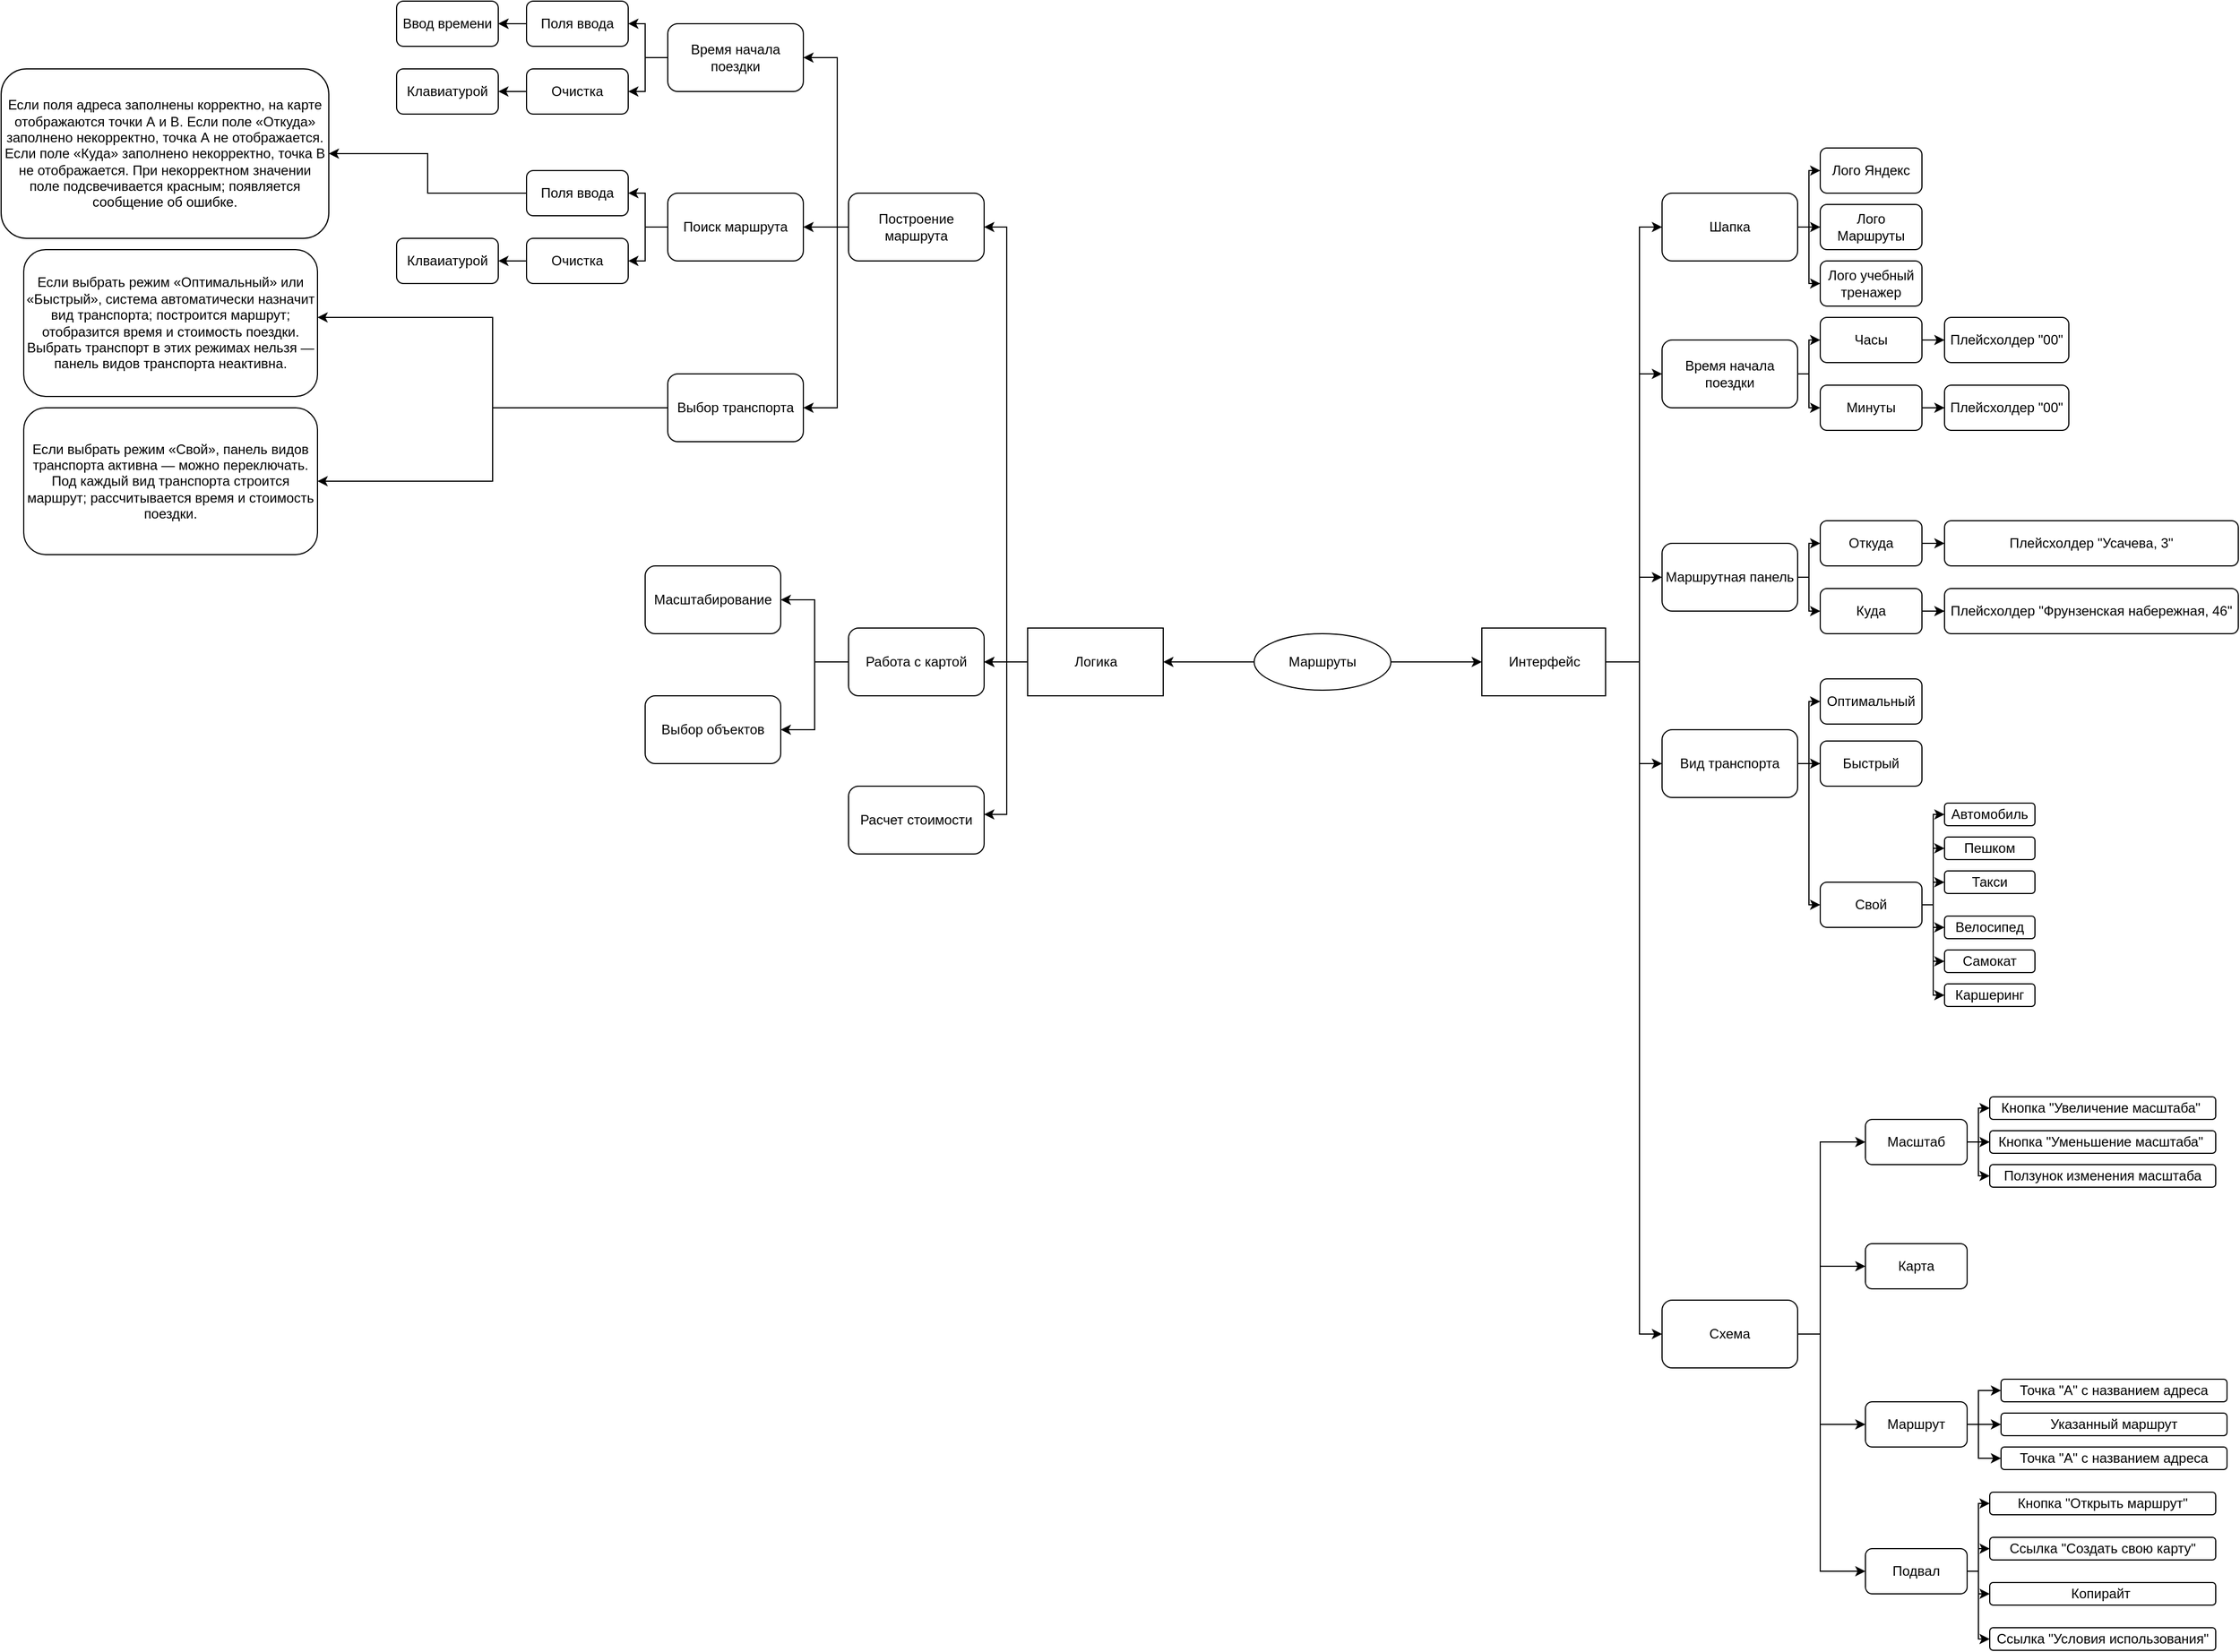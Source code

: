 <mxfile version="22.1.3" type="github">
  <diagram name="Страница — 1" id="AhU471OutzWVE26pQ0Ev">
    <mxGraphModel dx="1877" dy="1736" grid="1" gridSize="10" guides="1" tooltips="1" connect="1" arrows="1" fold="1" page="1" pageScale="1" pageWidth="827" pageHeight="1169" math="0" shadow="0">
      <root>
        <mxCell id="0" />
        <mxCell id="1" parent="0" />
        <mxCell id="ywmePfMpzFRgb4OI0cGg-9" value="" style="edgeStyle=orthogonalEdgeStyle;rounded=0;orthogonalLoop=1;jettySize=auto;html=1;" parent="1" source="ywmePfMpzFRgb4OI0cGg-3" target="ywmePfMpzFRgb4OI0cGg-8" edge="1">
          <mxGeometry relative="1" as="geometry" />
        </mxCell>
        <mxCell id="ywmePfMpzFRgb4OI0cGg-115" value="" style="edgeStyle=orthogonalEdgeStyle;rounded=0;orthogonalLoop=1;jettySize=auto;html=1;" parent="1" source="ywmePfMpzFRgb4OI0cGg-3" target="ywmePfMpzFRgb4OI0cGg-114" edge="1">
          <mxGeometry relative="1" as="geometry" />
        </mxCell>
        <mxCell id="ywmePfMpzFRgb4OI0cGg-3" value="Маршруты" style="ellipse;whiteSpace=wrap;html=1;" parent="1" vertex="1">
          <mxGeometry x="359" y="470" width="121" height="50" as="geometry" />
        </mxCell>
        <mxCell id="ywmePfMpzFRgb4OI0cGg-13" value="" style="edgeStyle=orthogonalEdgeStyle;rounded=0;orthogonalLoop=1;jettySize=auto;html=1;" parent="1" source="ywmePfMpzFRgb4OI0cGg-8" target="ywmePfMpzFRgb4OI0cGg-12" edge="1">
          <mxGeometry relative="1" as="geometry">
            <Array as="points">
              <mxPoint x="700" y="495" />
              <mxPoint x="700" y="240" />
            </Array>
          </mxGeometry>
        </mxCell>
        <mxCell id="ywmePfMpzFRgb4OI0cGg-23" value="" style="edgeStyle=orthogonalEdgeStyle;rounded=0;orthogonalLoop=1;jettySize=auto;html=1;" parent="1" source="ywmePfMpzFRgb4OI0cGg-8" target="ywmePfMpzFRgb4OI0cGg-22" edge="1">
          <mxGeometry relative="1" as="geometry">
            <Array as="points">
              <mxPoint x="700" y="495" />
              <mxPoint x="700" y="420" />
            </Array>
          </mxGeometry>
        </mxCell>
        <mxCell id="ywmePfMpzFRgb4OI0cGg-25" value="" style="edgeStyle=orthogonalEdgeStyle;rounded=0;orthogonalLoop=1;jettySize=auto;html=1;" parent="1" source="ywmePfMpzFRgb4OI0cGg-8" target="ywmePfMpzFRgb4OI0cGg-24" edge="1">
          <mxGeometry relative="1" as="geometry">
            <Array as="points">
              <mxPoint x="700" y="495" />
              <mxPoint x="700" y="585" />
            </Array>
          </mxGeometry>
        </mxCell>
        <mxCell id="ywmePfMpzFRgb4OI0cGg-113" value="" style="edgeStyle=orthogonalEdgeStyle;rounded=0;orthogonalLoop=1;jettySize=auto;html=1;" parent="1" source="ywmePfMpzFRgb4OI0cGg-8" target="ywmePfMpzFRgb4OI0cGg-112" edge="1">
          <mxGeometry relative="1" as="geometry">
            <Array as="points">
              <mxPoint x="700" y="495" />
              <mxPoint x="700" y="1090" />
            </Array>
          </mxGeometry>
        </mxCell>
        <mxCell id="ywmePfMpzFRgb4OI0cGg-119" value="" style="edgeStyle=orthogonalEdgeStyle;rounded=0;orthogonalLoop=1;jettySize=auto;html=1;" parent="1" source="ywmePfMpzFRgb4OI0cGg-8" target="ywmePfMpzFRgb4OI0cGg-118" edge="1">
          <mxGeometry relative="1" as="geometry">
            <Array as="points">
              <mxPoint x="700" y="495" />
              <mxPoint x="700" y="110" />
            </Array>
          </mxGeometry>
        </mxCell>
        <mxCell id="ywmePfMpzFRgb4OI0cGg-8" value="Интерфейс" style="whiteSpace=wrap;html=1;" parent="1" vertex="1">
          <mxGeometry x="560.5" y="465" width="109.5" height="60" as="geometry" />
        </mxCell>
        <mxCell id="ywmePfMpzFRgb4OI0cGg-38" value="" style="edgeStyle=orthogonalEdgeStyle;rounded=0;orthogonalLoop=1;jettySize=auto;html=1;" parent="1" source="ywmePfMpzFRgb4OI0cGg-12" target="ywmePfMpzFRgb4OI0cGg-37" edge="1">
          <mxGeometry relative="1" as="geometry">
            <Array as="points">
              <mxPoint x="850" y="240" />
              <mxPoint x="850" y="210" />
            </Array>
          </mxGeometry>
        </mxCell>
        <mxCell id="ywmePfMpzFRgb4OI0cGg-51" value="" style="edgeStyle=orthogonalEdgeStyle;rounded=0;orthogonalLoop=1;jettySize=auto;html=1;entryX=0;entryY=0.5;entryDx=0;entryDy=0;" parent="1" target="ywmePfMpzFRgb4OI0cGg-50" edge="1">
          <mxGeometry relative="1" as="geometry">
            <mxPoint x="850" y="240.043" as="sourcePoint" />
            <mxPoint x="910" y="290" as="targetPoint" />
            <Array as="points">
              <mxPoint x="850" y="270" />
            </Array>
          </mxGeometry>
        </mxCell>
        <mxCell id="ywmePfMpzFRgb4OI0cGg-12" value="Время начала поездки" style="rounded=1;whiteSpace=wrap;html=1;" parent="1" vertex="1">
          <mxGeometry x="720" y="210" width="120" height="60" as="geometry" />
        </mxCell>
        <mxCell id="ywmePfMpzFRgb4OI0cGg-54" value="" style="edgeStyle=orthogonalEdgeStyle;rounded=0;orthogonalLoop=1;jettySize=auto;html=1;" parent="1" source="ywmePfMpzFRgb4OI0cGg-22" target="ywmePfMpzFRgb4OI0cGg-53" edge="1">
          <mxGeometry relative="1" as="geometry">
            <Array as="points">
              <mxPoint x="850" y="420" />
              <mxPoint x="850" y="390" />
            </Array>
          </mxGeometry>
        </mxCell>
        <mxCell id="ywmePfMpzFRgb4OI0cGg-60" value="" style="edgeStyle=orthogonalEdgeStyle;rounded=0;orthogonalLoop=1;jettySize=auto;html=1;" parent="1" source="ywmePfMpzFRgb4OI0cGg-22" target="ywmePfMpzFRgb4OI0cGg-59" edge="1">
          <mxGeometry relative="1" as="geometry">
            <Array as="points">
              <mxPoint x="850" y="420" />
              <mxPoint x="850" y="450" />
            </Array>
          </mxGeometry>
        </mxCell>
        <mxCell id="ywmePfMpzFRgb4OI0cGg-22" value="Маршрутная панель" style="rounded=1;whiteSpace=wrap;html=1;" parent="1" vertex="1">
          <mxGeometry x="720" y="390" width="120" height="60" as="geometry" />
        </mxCell>
        <mxCell id="ywmePfMpzFRgb4OI0cGg-68" value="" style="edgeStyle=orthogonalEdgeStyle;rounded=0;orthogonalLoop=1;jettySize=auto;html=1;" parent="1" source="ywmePfMpzFRgb4OI0cGg-24" target="ywmePfMpzFRgb4OI0cGg-67" edge="1">
          <mxGeometry relative="1" as="geometry">
            <Array as="points">
              <mxPoint x="850" y="585" />
              <mxPoint x="850" y="530" />
            </Array>
          </mxGeometry>
        </mxCell>
        <mxCell id="ywmePfMpzFRgb4OI0cGg-70" value="" style="edgeStyle=orthogonalEdgeStyle;rounded=0;orthogonalLoop=1;jettySize=auto;html=1;" parent="1" source="ywmePfMpzFRgb4OI0cGg-24" target="ywmePfMpzFRgb4OI0cGg-69" edge="1">
          <mxGeometry relative="1" as="geometry" />
        </mxCell>
        <mxCell id="ywmePfMpzFRgb4OI0cGg-72" value="" style="edgeStyle=orthogonalEdgeStyle;rounded=0;orthogonalLoop=1;jettySize=auto;html=1;" parent="1" source="ywmePfMpzFRgb4OI0cGg-24" target="ywmePfMpzFRgb4OI0cGg-71" edge="1">
          <mxGeometry relative="1" as="geometry">
            <Array as="points">
              <mxPoint x="850" y="585" />
              <mxPoint x="850" y="710" />
            </Array>
          </mxGeometry>
        </mxCell>
        <mxCell id="ywmePfMpzFRgb4OI0cGg-24" value="Вид транспорта" style="rounded=1;whiteSpace=wrap;html=1;" parent="1" vertex="1">
          <mxGeometry x="720" y="555" width="120" height="60" as="geometry" />
        </mxCell>
        <mxCell id="ywmePfMpzFRgb4OI0cGg-234" value="" style="edgeStyle=orthogonalEdgeStyle;rounded=0;orthogonalLoop=1;jettySize=auto;html=1;" parent="1" source="ywmePfMpzFRgb4OI0cGg-37" target="ywmePfMpzFRgb4OI0cGg-233" edge="1">
          <mxGeometry relative="1" as="geometry" />
        </mxCell>
        <mxCell id="ywmePfMpzFRgb4OI0cGg-37" value="Часы" style="rounded=1;whiteSpace=wrap;html=1;" parent="1" vertex="1">
          <mxGeometry x="860" y="190" width="90" height="40" as="geometry" />
        </mxCell>
        <mxCell id="ywmePfMpzFRgb4OI0cGg-236" value="" style="edgeStyle=orthogonalEdgeStyle;rounded=0;orthogonalLoop=1;jettySize=auto;html=1;" parent="1" source="ywmePfMpzFRgb4OI0cGg-50" target="ywmePfMpzFRgb4OI0cGg-235" edge="1">
          <mxGeometry relative="1" as="geometry" />
        </mxCell>
        <mxCell id="ywmePfMpzFRgb4OI0cGg-50" value="Минуты" style="rounded=1;whiteSpace=wrap;html=1;" parent="1" vertex="1">
          <mxGeometry x="860" y="250" width="90" height="40" as="geometry" />
        </mxCell>
        <mxCell id="ywmePfMpzFRgb4OI0cGg-229" value="" style="edgeStyle=orthogonalEdgeStyle;rounded=0;orthogonalLoop=1;jettySize=auto;html=1;" parent="1" source="ywmePfMpzFRgb4OI0cGg-53" target="ywmePfMpzFRgb4OI0cGg-228" edge="1">
          <mxGeometry relative="1" as="geometry" />
        </mxCell>
        <mxCell id="ywmePfMpzFRgb4OI0cGg-53" value="Откуда" style="whiteSpace=wrap;html=1;rounded=1;" parent="1" vertex="1">
          <mxGeometry x="860" y="370" width="90" height="40" as="geometry" />
        </mxCell>
        <mxCell id="ywmePfMpzFRgb4OI0cGg-231" value="" style="edgeStyle=orthogonalEdgeStyle;rounded=0;orthogonalLoop=1;jettySize=auto;html=1;" parent="1" source="ywmePfMpzFRgb4OI0cGg-59" target="ywmePfMpzFRgb4OI0cGg-230" edge="1">
          <mxGeometry relative="1" as="geometry" />
        </mxCell>
        <mxCell id="ywmePfMpzFRgb4OI0cGg-59" value="Куда" style="whiteSpace=wrap;html=1;rounded=1;" parent="1" vertex="1">
          <mxGeometry x="860" y="430" width="90" height="40" as="geometry" />
        </mxCell>
        <mxCell id="ywmePfMpzFRgb4OI0cGg-67" value="Оптимальный" style="whiteSpace=wrap;html=1;rounded=1;" parent="1" vertex="1">
          <mxGeometry x="860" y="510" width="90" height="40" as="geometry" />
        </mxCell>
        <mxCell id="ywmePfMpzFRgb4OI0cGg-69" value="Быстрый" style="rounded=1;whiteSpace=wrap;html=1;" parent="1" vertex="1">
          <mxGeometry x="860" y="565" width="90" height="40" as="geometry" />
        </mxCell>
        <mxCell id="ywmePfMpzFRgb4OI0cGg-88" value="" style="edgeStyle=orthogonalEdgeStyle;rounded=0;orthogonalLoop=1;jettySize=auto;html=1;" parent="1" source="ywmePfMpzFRgb4OI0cGg-71" target="ywmePfMpzFRgb4OI0cGg-87" edge="1">
          <mxGeometry relative="1" as="geometry">
            <Array as="points">
              <mxPoint x="960" y="710" />
            </Array>
          </mxGeometry>
        </mxCell>
        <mxCell id="ywmePfMpzFRgb4OI0cGg-94" value="" style="edgeStyle=orthogonalEdgeStyle;rounded=0;orthogonalLoop=1;jettySize=auto;html=1;" parent="1" source="ywmePfMpzFRgb4OI0cGg-71" target="ywmePfMpzFRgb4OI0cGg-93" edge="1">
          <mxGeometry relative="1" as="geometry">
            <Array as="points">
              <mxPoint x="960" y="710" />
              <mxPoint x="960" y="660" />
            </Array>
          </mxGeometry>
        </mxCell>
        <mxCell id="ywmePfMpzFRgb4OI0cGg-98" value="" style="edgeStyle=orthogonalEdgeStyle;rounded=0;orthogonalLoop=1;jettySize=auto;html=1;" parent="1" source="ywmePfMpzFRgb4OI0cGg-71" target="ywmePfMpzFRgb4OI0cGg-97" edge="1">
          <mxGeometry relative="1" as="geometry">
            <Array as="points">
              <mxPoint x="960" y="710" />
              <mxPoint x="960" y="690" />
            </Array>
          </mxGeometry>
        </mxCell>
        <mxCell id="ywmePfMpzFRgb4OI0cGg-104" value="" style="edgeStyle=orthogonalEdgeStyle;rounded=0;orthogonalLoop=1;jettySize=auto;html=1;" parent="1" source="ywmePfMpzFRgb4OI0cGg-71" target="ywmePfMpzFRgb4OI0cGg-103" edge="1">
          <mxGeometry relative="1" as="geometry">
            <Array as="points">
              <mxPoint x="960" y="710" />
              <mxPoint x="960" y="730" />
            </Array>
          </mxGeometry>
        </mxCell>
        <mxCell id="ywmePfMpzFRgb4OI0cGg-106" value="" style="edgeStyle=orthogonalEdgeStyle;rounded=0;orthogonalLoop=1;jettySize=auto;html=1;" parent="1" source="ywmePfMpzFRgb4OI0cGg-71" target="ywmePfMpzFRgb4OI0cGg-105" edge="1">
          <mxGeometry relative="1" as="geometry">
            <Array as="points">
              <mxPoint x="960" y="710" />
              <mxPoint x="960" y="760" />
            </Array>
          </mxGeometry>
        </mxCell>
        <mxCell id="ywmePfMpzFRgb4OI0cGg-108" value="" style="edgeStyle=orthogonalEdgeStyle;rounded=0;orthogonalLoop=1;jettySize=auto;html=1;" parent="1" source="ywmePfMpzFRgb4OI0cGg-71" target="ywmePfMpzFRgb4OI0cGg-107" edge="1">
          <mxGeometry relative="1" as="geometry">
            <Array as="points">
              <mxPoint x="960" y="710" />
              <mxPoint x="960" y="790" />
            </Array>
          </mxGeometry>
        </mxCell>
        <mxCell id="ywmePfMpzFRgb4OI0cGg-71" value="Свой" style="rounded=1;whiteSpace=wrap;html=1;" parent="1" vertex="1">
          <mxGeometry x="860" y="690" width="90" height="40" as="geometry" />
        </mxCell>
        <mxCell id="ywmePfMpzFRgb4OI0cGg-87" value="Автомобиль" style="whiteSpace=wrap;html=1;rounded=1;" parent="1" vertex="1">
          <mxGeometry x="970" y="620" width="80" height="20" as="geometry" />
        </mxCell>
        <mxCell id="ywmePfMpzFRgb4OI0cGg-93" value="Пешком" style="whiteSpace=wrap;html=1;rounded=1;" parent="1" vertex="1">
          <mxGeometry x="970" y="650" width="80" height="20" as="geometry" />
        </mxCell>
        <mxCell id="ywmePfMpzFRgb4OI0cGg-97" value="Такси" style="whiteSpace=wrap;html=1;rounded=1;" parent="1" vertex="1">
          <mxGeometry x="970" y="680" width="80" height="20" as="geometry" />
        </mxCell>
        <mxCell id="ywmePfMpzFRgb4OI0cGg-103" value="Велосипед" style="rounded=1;whiteSpace=wrap;html=1;" parent="1" vertex="1">
          <mxGeometry x="970" y="720" width="80" height="20" as="geometry" />
        </mxCell>
        <mxCell id="ywmePfMpzFRgb4OI0cGg-105" value="Самокат" style="rounded=1;whiteSpace=wrap;html=1;" parent="1" vertex="1">
          <mxGeometry x="970" y="750" width="80" height="20" as="geometry" />
        </mxCell>
        <mxCell id="ywmePfMpzFRgb4OI0cGg-107" value="Каршеринг" style="rounded=1;whiteSpace=wrap;html=1;" parent="1" vertex="1">
          <mxGeometry x="970" y="780" width="80" height="20" as="geometry" />
        </mxCell>
        <mxCell id="ywmePfMpzFRgb4OI0cGg-142" value="" style="edgeStyle=orthogonalEdgeStyle;rounded=0;orthogonalLoop=1;jettySize=auto;html=1;" parent="1" source="ywmePfMpzFRgb4OI0cGg-112" target="ywmePfMpzFRgb4OI0cGg-141" edge="1">
          <mxGeometry relative="1" as="geometry">
            <Array as="points">
              <mxPoint x="860" y="1090" />
              <mxPoint x="860" y="920" />
            </Array>
          </mxGeometry>
        </mxCell>
        <mxCell id="ywmePfMpzFRgb4OI0cGg-148" value="" style="edgeStyle=orthogonalEdgeStyle;rounded=0;orthogonalLoop=1;jettySize=auto;html=1;" parent="1" source="ywmePfMpzFRgb4OI0cGg-112" target="ywmePfMpzFRgb4OI0cGg-147" edge="1">
          <mxGeometry relative="1" as="geometry">
            <Array as="points">
              <mxPoint x="860" y="1090" />
              <mxPoint x="860" y="1030" />
            </Array>
          </mxGeometry>
        </mxCell>
        <mxCell id="ywmePfMpzFRgb4OI0cGg-150" value="" style="edgeStyle=orthogonalEdgeStyle;rounded=0;orthogonalLoop=1;jettySize=auto;html=1;" parent="1" source="ywmePfMpzFRgb4OI0cGg-112" target="ywmePfMpzFRgb4OI0cGg-149" edge="1">
          <mxGeometry relative="1" as="geometry">
            <Array as="points">
              <mxPoint x="860" y="1090" />
              <mxPoint x="860" y="1300" />
            </Array>
          </mxGeometry>
        </mxCell>
        <mxCell id="ywmePfMpzFRgb4OI0cGg-167" value="" style="edgeStyle=orthogonalEdgeStyle;rounded=0;orthogonalLoop=1;jettySize=auto;html=1;" parent="1" source="ywmePfMpzFRgb4OI0cGg-112" target="ywmePfMpzFRgb4OI0cGg-166" edge="1">
          <mxGeometry relative="1" as="geometry">
            <Array as="points">
              <mxPoint x="860" y="1090" />
              <mxPoint x="860" y="1170" />
            </Array>
          </mxGeometry>
        </mxCell>
        <mxCell id="ywmePfMpzFRgb4OI0cGg-112" value="Схема" style="rounded=1;whiteSpace=wrap;html=1;" parent="1" vertex="1">
          <mxGeometry x="720" y="1060" width="120" height="60" as="geometry" />
        </mxCell>
        <mxCell id="ywmePfMpzFRgb4OI0cGg-127" value="" style="edgeStyle=orthogonalEdgeStyle;rounded=0;orthogonalLoop=1;jettySize=auto;html=1;" parent="1" source="ywmePfMpzFRgb4OI0cGg-114" target="ywmePfMpzFRgb4OI0cGg-126" edge="1">
          <mxGeometry relative="1" as="geometry">
            <Array as="points">
              <mxPoint x="140" y="495" />
            </Array>
          </mxGeometry>
        </mxCell>
        <mxCell id="ywmePfMpzFRgb4OI0cGg-131" value="" style="edgeStyle=orthogonalEdgeStyle;rounded=0;orthogonalLoop=1;jettySize=auto;html=1;" parent="1" source="ywmePfMpzFRgb4OI0cGg-114" target="ywmePfMpzFRgb4OI0cGg-130" edge="1">
          <mxGeometry relative="1" as="geometry" />
        </mxCell>
        <mxCell id="ywmePfMpzFRgb4OI0cGg-132" value="" style="edgeStyle=orthogonalEdgeStyle;rounded=0;orthogonalLoop=1;jettySize=auto;html=1;" parent="1" source="ywmePfMpzFRgb4OI0cGg-114" target="ywmePfMpzFRgb4OI0cGg-130" edge="1">
          <mxGeometry relative="1" as="geometry" />
        </mxCell>
        <mxCell id="ywmePfMpzFRgb4OI0cGg-134" value="" style="edgeStyle=orthogonalEdgeStyle;rounded=0;orthogonalLoop=1;jettySize=auto;html=1;" parent="1" source="ywmePfMpzFRgb4OI0cGg-114" target="ywmePfMpzFRgb4OI0cGg-133" edge="1">
          <mxGeometry relative="1" as="geometry">
            <Array as="points">
              <mxPoint x="140" y="495" />
              <mxPoint x="140" y="630" />
            </Array>
          </mxGeometry>
        </mxCell>
        <mxCell id="ywmePfMpzFRgb4OI0cGg-114" value="Логика" style="whiteSpace=wrap;html=1;" parent="1" vertex="1">
          <mxGeometry x="158.5" y="465" width="120" height="60" as="geometry" />
        </mxCell>
        <mxCell id="ywmePfMpzFRgb4OI0cGg-121" value="" style="edgeStyle=orthogonalEdgeStyle;rounded=0;orthogonalLoop=1;jettySize=auto;html=1;" parent="1" source="ywmePfMpzFRgb4OI0cGg-118" target="ywmePfMpzFRgb4OI0cGg-120" edge="1">
          <mxGeometry relative="1" as="geometry">
            <Array as="points">
              <mxPoint x="850" y="110" />
              <mxPoint x="850" y="60" />
            </Array>
          </mxGeometry>
        </mxCell>
        <mxCell id="ywmePfMpzFRgb4OI0cGg-123" value="" style="edgeStyle=orthogonalEdgeStyle;rounded=0;orthogonalLoop=1;jettySize=auto;html=1;" parent="1" source="ywmePfMpzFRgb4OI0cGg-118" target="ywmePfMpzFRgb4OI0cGg-122" edge="1">
          <mxGeometry relative="1" as="geometry" />
        </mxCell>
        <mxCell id="ywmePfMpzFRgb4OI0cGg-125" value="" style="edgeStyle=orthogonalEdgeStyle;rounded=0;orthogonalLoop=1;jettySize=auto;html=1;" parent="1" source="ywmePfMpzFRgb4OI0cGg-118" target="ywmePfMpzFRgb4OI0cGg-124" edge="1">
          <mxGeometry relative="1" as="geometry">
            <Array as="points">
              <mxPoint x="850" y="110" />
              <mxPoint x="850" y="160" />
            </Array>
          </mxGeometry>
        </mxCell>
        <mxCell id="ywmePfMpzFRgb4OI0cGg-118" value="Шапка" style="rounded=1;whiteSpace=wrap;html=1;" parent="1" vertex="1">
          <mxGeometry x="720" y="80" width="120" height="60" as="geometry" />
        </mxCell>
        <mxCell id="ywmePfMpzFRgb4OI0cGg-120" value="Лого Яндекс" style="whiteSpace=wrap;html=1;rounded=1;" parent="1" vertex="1">
          <mxGeometry x="860" y="40" width="90" height="40" as="geometry" />
        </mxCell>
        <mxCell id="ywmePfMpzFRgb4OI0cGg-122" value="Лого Маршруты" style="rounded=1;whiteSpace=wrap;html=1;" parent="1" vertex="1">
          <mxGeometry x="860" y="90" width="90" height="40" as="geometry" />
        </mxCell>
        <mxCell id="ywmePfMpzFRgb4OI0cGg-124" value="Лого учебный тренажер" style="rounded=1;whiteSpace=wrap;html=1;" parent="1" vertex="1">
          <mxGeometry x="860" y="140" width="90" height="40" as="geometry" />
        </mxCell>
        <mxCell id="ywmePfMpzFRgb4OI0cGg-136" value="" style="edgeStyle=orthogonalEdgeStyle;rounded=0;orthogonalLoop=1;jettySize=auto;html=1;" parent="1" source="ywmePfMpzFRgb4OI0cGg-126" target="ywmePfMpzFRgb4OI0cGg-135" edge="1">
          <mxGeometry relative="1" as="geometry">
            <Array as="points">
              <mxPoint x="-10" y="110" />
              <mxPoint x="-10" y="-40" />
            </Array>
          </mxGeometry>
        </mxCell>
        <mxCell id="ywmePfMpzFRgb4OI0cGg-138" value="" style="edgeStyle=orthogonalEdgeStyle;rounded=0;orthogonalLoop=1;jettySize=auto;html=1;" parent="1" source="ywmePfMpzFRgb4OI0cGg-126" target="ywmePfMpzFRgb4OI0cGg-137" edge="1">
          <mxGeometry relative="1" as="geometry">
            <Array as="points">
              <mxPoint x="-20" y="110" />
              <mxPoint x="-20" y="110" />
            </Array>
          </mxGeometry>
        </mxCell>
        <mxCell id="ywmePfMpzFRgb4OI0cGg-140" value="" style="edgeStyle=orthogonalEdgeStyle;rounded=0;orthogonalLoop=1;jettySize=auto;html=1;" parent="1" source="ywmePfMpzFRgb4OI0cGg-126" target="ywmePfMpzFRgb4OI0cGg-139" edge="1">
          <mxGeometry relative="1" as="geometry">
            <Array as="points">
              <mxPoint x="-10" y="110" />
              <mxPoint x="-10" y="270" />
            </Array>
          </mxGeometry>
        </mxCell>
        <mxCell id="ywmePfMpzFRgb4OI0cGg-126" value="Построение маршрута" style="rounded=1;whiteSpace=wrap;html=1;" parent="1" vertex="1">
          <mxGeometry y="80" width="120" height="60" as="geometry" />
        </mxCell>
        <mxCell id="ywmePfMpzFRgb4OI0cGg-253" value="" style="edgeStyle=orthogonalEdgeStyle;rounded=0;orthogonalLoop=1;jettySize=auto;html=1;" parent="1" source="ywmePfMpzFRgb4OI0cGg-130" target="ywmePfMpzFRgb4OI0cGg-252" edge="1">
          <mxGeometry relative="1" as="geometry" />
        </mxCell>
        <mxCell id="ywmePfMpzFRgb4OI0cGg-255" style="edgeStyle=orthogonalEdgeStyle;rounded=0;orthogonalLoop=1;jettySize=auto;html=1;entryX=1;entryY=0.5;entryDx=0;entryDy=0;" parent="1" source="ywmePfMpzFRgb4OI0cGg-130" target="ywmePfMpzFRgb4OI0cGg-254" edge="1">
          <mxGeometry relative="1" as="geometry" />
        </mxCell>
        <mxCell id="ywmePfMpzFRgb4OI0cGg-130" value="Работа с картой" style="rounded=1;whiteSpace=wrap;html=1;" parent="1" vertex="1">
          <mxGeometry y="465" width="120" height="60" as="geometry" />
        </mxCell>
        <mxCell id="ywmePfMpzFRgb4OI0cGg-133" value="Расчет стоимости" style="rounded=1;whiteSpace=wrap;html=1;" parent="1" vertex="1">
          <mxGeometry y="605" width="120" height="60" as="geometry" />
        </mxCell>
        <mxCell id="ywmePfMpzFRgb4OI0cGg-211" value="" style="edgeStyle=orthogonalEdgeStyle;rounded=0;orthogonalLoop=1;jettySize=auto;html=1;" parent="1" source="ywmePfMpzFRgb4OI0cGg-135" target="ywmePfMpzFRgb4OI0cGg-210" edge="1">
          <mxGeometry relative="1" as="geometry" />
        </mxCell>
        <mxCell id="ywmePfMpzFRgb4OI0cGg-243" value="" style="edgeStyle=orthogonalEdgeStyle;rounded=0;orthogonalLoop=1;jettySize=auto;html=1;" parent="1" source="ywmePfMpzFRgb4OI0cGg-135" target="ywmePfMpzFRgb4OI0cGg-241" edge="1">
          <mxGeometry relative="1" as="geometry" />
        </mxCell>
        <mxCell id="ywmePfMpzFRgb4OI0cGg-135" value="Время начала поездки" style="whiteSpace=wrap;html=1;rounded=1;" parent="1" vertex="1">
          <mxGeometry x="-160" y="-70" width="120" height="60" as="geometry" />
        </mxCell>
        <mxCell id="ywmePfMpzFRgb4OI0cGg-204" value="" style="edgeStyle=orthogonalEdgeStyle;rounded=0;orthogonalLoop=1;jettySize=auto;html=1;" parent="1" source="ywmePfMpzFRgb4OI0cGg-137" target="ywmePfMpzFRgb4OI0cGg-203" edge="1">
          <mxGeometry relative="1" as="geometry" />
        </mxCell>
        <mxCell id="ywmePfMpzFRgb4OI0cGg-223" value="" style="edgeStyle=orthogonalEdgeStyle;rounded=0;orthogonalLoop=1;jettySize=auto;html=1;" parent="1" source="ywmePfMpzFRgb4OI0cGg-137" target="ywmePfMpzFRgb4OI0cGg-222" edge="1">
          <mxGeometry relative="1" as="geometry" />
        </mxCell>
        <mxCell id="ywmePfMpzFRgb4OI0cGg-137" value="Поиск маршрута" style="whiteSpace=wrap;html=1;rounded=1;" parent="1" vertex="1">
          <mxGeometry x="-160" y="80" width="120" height="60" as="geometry" />
        </mxCell>
        <mxCell id="ywmePfMpzFRgb4OI0cGg-247" value="" style="edgeStyle=orthogonalEdgeStyle;rounded=0;orthogonalLoop=1;jettySize=auto;html=1;" parent="1" source="ywmePfMpzFRgb4OI0cGg-139" target="ywmePfMpzFRgb4OI0cGg-246" edge="1">
          <mxGeometry relative="1" as="geometry">
            <Array as="points">
              <mxPoint x="-315" y="270" />
              <mxPoint x="-315" y="190" />
            </Array>
          </mxGeometry>
        </mxCell>
        <mxCell id="ywmePfMpzFRgb4OI0cGg-249" style="edgeStyle=orthogonalEdgeStyle;rounded=0;orthogonalLoop=1;jettySize=auto;html=1;entryX=1;entryY=0.5;entryDx=0;entryDy=0;" parent="1" source="ywmePfMpzFRgb4OI0cGg-139" target="ywmePfMpzFRgb4OI0cGg-248" edge="1">
          <mxGeometry relative="1" as="geometry" />
        </mxCell>
        <mxCell id="ywmePfMpzFRgb4OI0cGg-139" value="Выбор транспорта" style="whiteSpace=wrap;html=1;rounded=1;" parent="1" vertex="1">
          <mxGeometry x="-160" y="240" width="120" height="60" as="geometry" />
        </mxCell>
        <mxCell id="ywmePfMpzFRgb4OI0cGg-152" value="" style="edgeStyle=orthogonalEdgeStyle;rounded=0;orthogonalLoop=1;jettySize=auto;html=1;" parent="1" source="ywmePfMpzFRgb4OI0cGg-141" target="ywmePfMpzFRgb4OI0cGg-151" edge="1">
          <mxGeometry relative="1" as="geometry">
            <Array as="points">
              <mxPoint x="1000" y="920" />
              <mxPoint x="1000" y="890" />
            </Array>
          </mxGeometry>
        </mxCell>
        <mxCell id="ywmePfMpzFRgb4OI0cGg-154" value="" style="edgeStyle=orthogonalEdgeStyle;rounded=0;orthogonalLoop=1;jettySize=auto;html=1;" parent="1" source="ywmePfMpzFRgb4OI0cGg-141" target="ywmePfMpzFRgb4OI0cGg-153" edge="1">
          <mxGeometry relative="1" as="geometry" />
        </mxCell>
        <mxCell id="ywmePfMpzFRgb4OI0cGg-156" value="" style="edgeStyle=orthogonalEdgeStyle;rounded=0;orthogonalLoop=1;jettySize=auto;html=1;" parent="1" source="ywmePfMpzFRgb4OI0cGg-141" target="ywmePfMpzFRgb4OI0cGg-155" edge="1">
          <mxGeometry relative="1" as="geometry">
            <Array as="points">
              <mxPoint x="1000" y="920" />
              <mxPoint x="1000" y="950" />
            </Array>
          </mxGeometry>
        </mxCell>
        <mxCell id="ywmePfMpzFRgb4OI0cGg-141" value="Масштаб" style="whiteSpace=wrap;html=1;rounded=1;" parent="1" vertex="1">
          <mxGeometry x="900" y="900" width="90" height="40" as="geometry" />
        </mxCell>
        <mxCell id="ywmePfMpzFRgb4OI0cGg-147" value="Карта" style="whiteSpace=wrap;html=1;rounded=1;" parent="1" vertex="1">
          <mxGeometry x="900" y="1010" width="90" height="40" as="geometry" />
        </mxCell>
        <mxCell id="ywmePfMpzFRgb4OI0cGg-158" value="" style="edgeStyle=orthogonalEdgeStyle;rounded=0;orthogonalLoop=1;jettySize=auto;html=1;" parent="1" source="ywmePfMpzFRgb4OI0cGg-149" target="ywmePfMpzFRgb4OI0cGg-157" edge="1">
          <mxGeometry relative="1" as="geometry">
            <Array as="points">
              <mxPoint x="1000" y="1300" />
            </Array>
          </mxGeometry>
        </mxCell>
        <mxCell id="ywmePfMpzFRgb4OI0cGg-160" value="" style="edgeStyle=orthogonalEdgeStyle;rounded=0;orthogonalLoop=1;jettySize=auto;html=1;" parent="1" source="ywmePfMpzFRgb4OI0cGg-149" target="ywmePfMpzFRgb4OI0cGg-159" edge="1">
          <mxGeometry relative="1" as="geometry">
            <Array as="points">
              <mxPoint x="1000" y="1300" />
              <mxPoint x="1000" y="1280" />
            </Array>
          </mxGeometry>
        </mxCell>
        <mxCell id="ywmePfMpzFRgb4OI0cGg-163" value="" style="edgeStyle=orthogonalEdgeStyle;rounded=0;orthogonalLoop=1;jettySize=auto;html=1;" parent="1" source="ywmePfMpzFRgb4OI0cGg-149" target="ywmePfMpzFRgb4OI0cGg-162" edge="1">
          <mxGeometry relative="1" as="geometry">
            <Array as="points">
              <mxPoint x="1000" y="1300" />
              <mxPoint x="1000" y="1320" />
            </Array>
          </mxGeometry>
        </mxCell>
        <mxCell id="ywmePfMpzFRgb4OI0cGg-165" value="" style="edgeStyle=orthogonalEdgeStyle;rounded=0;orthogonalLoop=1;jettySize=auto;html=1;" parent="1" source="ywmePfMpzFRgb4OI0cGg-149" target="ywmePfMpzFRgb4OI0cGg-164" edge="1">
          <mxGeometry relative="1" as="geometry">
            <Array as="points">
              <mxPoint x="1000" y="1300" />
              <mxPoint x="1000" y="1360" />
            </Array>
          </mxGeometry>
        </mxCell>
        <mxCell id="ywmePfMpzFRgb4OI0cGg-149" value="Подвал" style="rounded=1;whiteSpace=wrap;html=1;" parent="1" vertex="1">
          <mxGeometry x="900" y="1280" width="90" height="40" as="geometry" />
        </mxCell>
        <mxCell id="ywmePfMpzFRgb4OI0cGg-151" value="Кнопка &quot;Увеличение масштаба&quot;&amp;nbsp;" style="whiteSpace=wrap;html=1;rounded=1;" parent="1" vertex="1">
          <mxGeometry x="1010" y="880" width="200" height="20" as="geometry" />
        </mxCell>
        <mxCell id="ywmePfMpzFRgb4OI0cGg-153" value="Кнопка &quot;Уменьшение масштаба&quot;&amp;nbsp;" style="whiteSpace=wrap;html=1;rounded=1;" parent="1" vertex="1">
          <mxGeometry x="1010" y="910" width="200" height="20" as="geometry" />
        </mxCell>
        <mxCell id="ywmePfMpzFRgb4OI0cGg-155" value="Ползунок изменения масштаба" style="rounded=1;whiteSpace=wrap;html=1;" parent="1" vertex="1">
          <mxGeometry x="1010" y="940" width="200" height="20" as="geometry" />
        </mxCell>
        <mxCell id="ywmePfMpzFRgb4OI0cGg-157" value="Кнопка &quot;Открыть маршрут&quot;" style="whiteSpace=wrap;html=1;rounded=1;" parent="1" vertex="1">
          <mxGeometry x="1010" y="1230" width="200" height="20" as="geometry" />
        </mxCell>
        <mxCell id="ywmePfMpzFRgb4OI0cGg-159" value="Ссылка &quot;Создать свою карту&quot;" style="rounded=1;whiteSpace=wrap;html=1;" parent="1" vertex="1">
          <mxGeometry x="1010" y="1270" width="200" height="20" as="geometry" />
        </mxCell>
        <mxCell id="ywmePfMpzFRgb4OI0cGg-162" value="Копирайт&amp;nbsp;" style="whiteSpace=wrap;html=1;rounded=1;" parent="1" vertex="1">
          <mxGeometry x="1010" y="1310" width="200" height="20" as="geometry" />
        </mxCell>
        <mxCell id="ywmePfMpzFRgb4OI0cGg-164" value="Ссылка &quot;Условия использования&quot;" style="rounded=1;whiteSpace=wrap;html=1;" parent="1" vertex="1">
          <mxGeometry x="1010" y="1350" width="200" height="20" as="geometry" />
        </mxCell>
        <mxCell id="ywmePfMpzFRgb4OI0cGg-169" value="" style="edgeStyle=orthogonalEdgeStyle;rounded=0;orthogonalLoop=1;jettySize=auto;html=1;" parent="1" source="ywmePfMpzFRgb4OI0cGg-166" target="ywmePfMpzFRgb4OI0cGg-168" edge="1">
          <mxGeometry relative="1" as="geometry">
            <Array as="points">
              <mxPoint x="1000" y="1170" />
              <mxPoint x="1000" y="1140" />
            </Array>
          </mxGeometry>
        </mxCell>
        <mxCell id="ywmePfMpzFRgb4OI0cGg-175" value="" style="edgeStyle=orthogonalEdgeStyle;rounded=0;orthogonalLoop=1;jettySize=auto;html=1;entryX=0;entryY=0.5;entryDx=0;entryDy=0;" parent="1" source="ywmePfMpzFRgb4OI0cGg-166" target="ywmePfMpzFRgb4OI0cGg-176" edge="1">
          <mxGeometry relative="1" as="geometry">
            <Array as="points">
              <mxPoint x="1000" y="1170" />
              <mxPoint x="1000" y="1200" />
            </Array>
          </mxGeometry>
        </mxCell>
        <mxCell id="ywmePfMpzFRgb4OI0cGg-186" value="" style="edgeStyle=orthogonalEdgeStyle;rounded=0;orthogonalLoop=1;jettySize=auto;html=1;entryX=0;entryY=0.5;entryDx=0;entryDy=0;" parent="1" source="ywmePfMpzFRgb4OI0cGg-166" target="ywmePfMpzFRgb4OI0cGg-174" edge="1">
          <mxGeometry relative="1" as="geometry">
            <Array as="points" />
          </mxGeometry>
        </mxCell>
        <mxCell id="ywmePfMpzFRgb4OI0cGg-166" value="Маршрут" style="rounded=1;whiteSpace=wrap;html=1;" parent="1" vertex="1">
          <mxGeometry x="900" y="1150" width="90" height="40" as="geometry" />
        </mxCell>
        <mxCell id="ywmePfMpzFRgb4OI0cGg-168" value="Точка &quot;A&quot; с названием адреса" style="whiteSpace=wrap;html=1;rounded=1;" parent="1" vertex="1">
          <mxGeometry x="1020" y="1130" width="200" height="20" as="geometry" />
        </mxCell>
        <mxCell id="ywmePfMpzFRgb4OI0cGg-174" value="Указанный маршрут" style="rounded=1;whiteSpace=wrap;html=1;" parent="1" vertex="1">
          <mxGeometry x="1020" y="1160" width="200" height="20" as="geometry" />
        </mxCell>
        <mxCell id="ywmePfMpzFRgb4OI0cGg-176" value="Точка &quot;A&quot; с названием адреса" style="rounded=1;whiteSpace=wrap;html=1;" parent="1" vertex="1">
          <mxGeometry x="1020" y="1190" width="200" height="20" as="geometry" />
        </mxCell>
        <mxCell id="ywmePfMpzFRgb4OI0cGg-219" value="" style="edgeStyle=orthogonalEdgeStyle;rounded=0;orthogonalLoop=1;jettySize=auto;html=1;" parent="1" source="ywmePfMpzFRgb4OI0cGg-203" target="ywmePfMpzFRgb4OI0cGg-218" edge="1">
          <mxGeometry relative="1" as="geometry" />
        </mxCell>
        <mxCell id="ywmePfMpzFRgb4OI0cGg-203" value="Поля ввода" style="whiteSpace=wrap;html=1;rounded=1;" parent="1" vertex="1">
          <mxGeometry x="-285" y="60" width="90" height="40" as="geometry" />
        </mxCell>
        <mxCell id="ywmePfMpzFRgb4OI0cGg-213" value="" style="edgeStyle=orthogonalEdgeStyle;rounded=0;orthogonalLoop=1;jettySize=auto;html=1;" parent="1" source="ywmePfMpzFRgb4OI0cGg-210" target="ywmePfMpzFRgb4OI0cGg-212" edge="1">
          <mxGeometry relative="1" as="geometry" />
        </mxCell>
        <mxCell id="ywmePfMpzFRgb4OI0cGg-210" value="Поля ввода" style="whiteSpace=wrap;html=1;rounded=1;" parent="1" vertex="1">
          <mxGeometry x="-285" y="-90" width="90" height="40" as="geometry" />
        </mxCell>
        <mxCell id="ywmePfMpzFRgb4OI0cGg-218" value="Если поля адреса заполнены корректно, на карте отображаются точки А и В. Если поле «Откуда» заполнено некорректно, точка А не отображается. Если поле «Куда» заполнено некорректно, точка В не отображается. При некорректном значении поле подсвечивается красным; появляется сообщение об ошибке." style="whiteSpace=wrap;html=1;rounded=1;" parent="1" vertex="1">
          <mxGeometry x="-750" y="-30" width="290" height="150" as="geometry" />
        </mxCell>
        <mxCell id="ywmePfMpzFRgb4OI0cGg-225" value="" style="edgeStyle=orthogonalEdgeStyle;rounded=0;orthogonalLoop=1;jettySize=auto;html=1;" parent="1" source="ywmePfMpzFRgb4OI0cGg-222" target="ywmePfMpzFRgb4OI0cGg-224" edge="1">
          <mxGeometry relative="1" as="geometry" />
        </mxCell>
        <mxCell id="ywmePfMpzFRgb4OI0cGg-222" value="Очистка" style="rounded=1;whiteSpace=wrap;html=1;" parent="1" vertex="1">
          <mxGeometry x="-285" y="120" width="90" height="40" as="geometry" />
        </mxCell>
        <mxCell id="ywmePfMpzFRgb4OI0cGg-224" value="Клваиатурой" style="whiteSpace=wrap;html=1;rounded=1;" parent="1" vertex="1">
          <mxGeometry x="-400" y="120" width="90" height="40" as="geometry" />
        </mxCell>
        <mxCell id="ywmePfMpzFRgb4OI0cGg-228" value="Плейсхолдер &quot;Усачева, 3&quot;" style="whiteSpace=wrap;html=1;rounded=1;" parent="1" vertex="1">
          <mxGeometry x="970" y="370" width="260" height="40" as="geometry" />
        </mxCell>
        <mxCell id="ywmePfMpzFRgb4OI0cGg-230" value="Плейсхолдер &quot;Фрунзенская набережная, 46&quot;" style="whiteSpace=wrap;html=1;rounded=1;" parent="1" vertex="1">
          <mxGeometry x="970" y="430" width="260" height="40" as="geometry" />
        </mxCell>
        <mxCell id="ywmePfMpzFRgb4OI0cGg-233" value="Плейсхолдер &quot;00&quot;" style="rounded=1;whiteSpace=wrap;html=1;" parent="1" vertex="1">
          <mxGeometry x="970" y="190" width="110" height="40" as="geometry" />
        </mxCell>
        <mxCell id="ywmePfMpzFRgb4OI0cGg-235" value="Плейсхолдер &quot;00&quot;" style="rounded=1;whiteSpace=wrap;html=1;" parent="1" vertex="1">
          <mxGeometry x="970" y="250" width="110" height="40" as="geometry" />
        </mxCell>
        <mxCell id="ywmePfMpzFRgb4OI0cGg-238" value="" style="edgeStyle=orthogonalEdgeStyle;rounded=0;orthogonalLoop=1;jettySize=auto;html=1;" parent="1" source="ywmePfMpzFRgb4OI0cGg-210" target="ywmePfMpzFRgb4OI0cGg-212" edge="1">
          <mxGeometry relative="1" as="geometry">
            <mxPoint x="-285" y="-50" as="sourcePoint" />
            <mxPoint x="-384.941" as="targetPoint" />
          </mxGeometry>
        </mxCell>
        <mxCell id="ywmePfMpzFRgb4OI0cGg-212" value="Ввод времени" style="whiteSpace=wrap;html=1;rounded=1;" parent="1" vertex="1">
          <mxGeometry x="-400" y="-90" width="90" height="40" as="geometry" />
        </mxCell>
        <mxCell id="ywmePfMpzFRgb4OI0cGg-245" value="" style="edgeStyle=orthogonalEdgeStyle;rounded=0;orthogonalLoop=1;jettySize=auto;html=1;" parent="1" source="ywmePfMpzFRgb4OI0cGg-241" target="ywmePfMpzFRgb4OI0cGg-244" edge="1">
          <mxGeometry relative="1" as="geometry" />
        </mxCell>
        <mxCell id="ywmePfMpzFRgb4OI0cGg-241" value="Очистка" style="rounded=1;whiteSpace=wrap;html=1;" parent="1" vertex="1">
          <mxGeometry x="-285" y="-30" width="90" height="40" as="geometry" />
        </mxCell>
        <mxCell id="ywmePfMpzFRgb4OI0cGg-244" value="Клавиатурой" style="rounded=1;whiteSpace=wrap;html=1;" parent="1" vertex="1">
          <mxGeometry x="-400" y="-30" width="90" height="40" as="geometry" />
        </mxCell>
        <mxCell id="ywmePfMpzFRgb4OI0cGg-246" value="Если выбрать режим «Оптимальный» или «Быстрый», система автоматически назначит вид транспорта; построится маршрут; отобразится время и стоимость поездки. Выбрать транспорт в этих режимах нельзя — панель видов транспорта неактивна." style="whiteSpace=wrap;html=1;rounded=1;" parent="1" vertex="1">
          <mxGeometry x="-730" y="130" width="260" height="130" as="geometry" />
        </mxCell>
        <mxCell id="ywmePfMpzFRgb4OI0cGg-248" value="Если выбрать режим «Свой», панель видов транспорта активна — можно переключать. Под каждый вид транспорта строится маршрут; рассчитывается время и стоимость поездки." style="rounded=1;whiteSpace=wrap;html=1;" parent="1" vertex="1">
          <mxGeometry x="-730" y="270" width="260" height="130" as="geometry" />
        </mxCell>
        <mxCell id="ywmePfMpzFRgb4OI0cGg-252" value="Масштабирование" style="whiteSpace=wrap;html=1;rounded=1;" parent="1" vertex="1">
          <mxGeometry x="-180" y="410" width="120" height="60" as="geometry" />
        </mxCell>
        <mxCell id="ywmePfMpzFRgb4OI0cGg-254" value="Выбор объектов" style="rounded=1;whiteSpace=wrap;html=1;" parent="1" vertex="1">
          <mxGeometry x="-180" y="525" width="120" height="60" as="geometry" />
        </mxCell>
      </root>
    </mxGraphModel>
  </diagram>
</mxfile>
